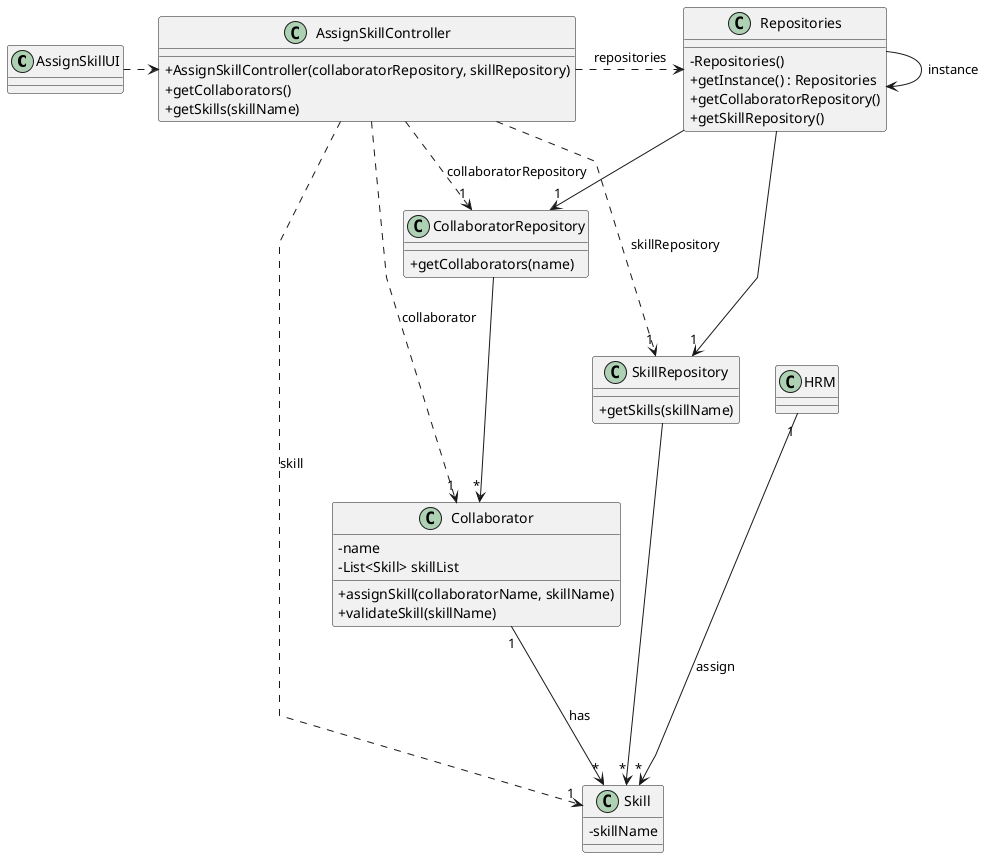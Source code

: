 @startuml
'skinparam monochrome true
skinparam packageStyle rectangle
skinparam shadowing false
skinparam linetype polyline
'skinparam linetype orto

skinparam classAttributeIconSize 0

'left to right direction

class AssignSkillUI{
}


class AssignSkillController{
    + AssignSkillController(collaboratorRepository, skillRepository)
    + getCollaborators()
    + getSkills(skillName)
 }

class Repositories {
    - Repositories()
    + getInstance() : Repositories
    + getCollaboratorRepository()
    + getSkillRepository()
}

class CollaboratorRepository {
    + getCollaborators(name)
}

class SkillRepository {
    + getSkills(skillName)
}

class Skill{
    - skillName
}

class Collaborator{
    - name
    - List<Skill> skillList
    + assignSkill(collaboratorName, skillName)
    + validateSkill(skillName)
}

class HRM{
}

AssignSkillUI .> AssignSkillController
AssignSkillController .> Repositories : repositories
Repositories --> "1" SkillRepository
Repositories --> "1" CollaboratorRepository
Repositories -> Repositories : instance

SkillRepository --> "*" Skill
CollaboratorRepository --> "*" Collaborator
HRM "1" ----> "*" Skill : assign
AssignSkillController ....> "1" Collaborator : collaborator
AssignSkillController ......> "1" Skill : skill
Collaborator "1" --> "*" Skill : has
AssignSkillController ..> "1" CollaboratorRepository : collaboratorRepository
AssignSkillController ...> "1" SkillRepository : skillRepository

@enduml